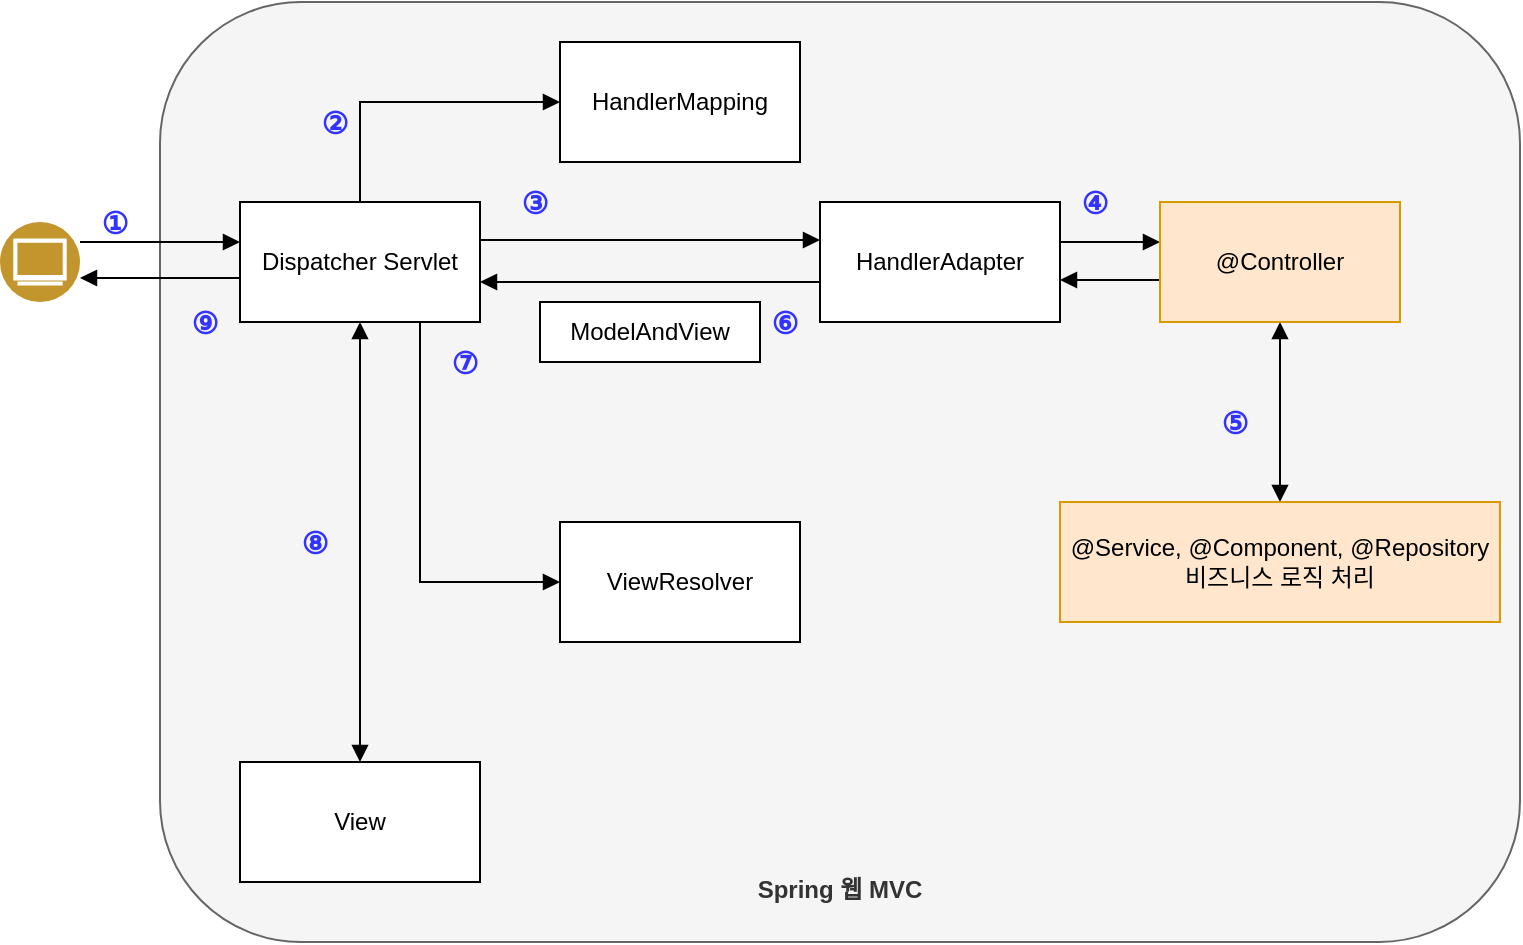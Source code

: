 <mxfile version="21.3.7" type="device">
  <diagram name="페이지-1" id="xf3qG20E59J4xfBVocez">
    <mxGraphModel dx="1164" dy="894" grid="1" gridSize="10" guides="1" tooltips="1" connect="1" arrows="1" fold="1" page="1" pageScale="1" pageWidth="827" pageHeight="1169" math="0" shadow="0">
      <root>
        <mxCell id="0" />
        <mxCell id="1" parent="0" />
        <mxCell id="tktSWQUwSu8XDeRZoA61-21" value="&lt;br&gt;&lt;br&gt;&lt;br&gt;&lt;br&gt;&lt;br&gt;&lt;br&gt;&lt;br&gt;&lt;br&gt;&lt;br&gt;&lt;br&gt;&lt;br&gt;&lt;br&gt;&lt;br&gt;&lt;br&gt;&lt;br&gt;&lt;br&gt;&lt;br&gt;&lt;br&gt;&lt;br&gt;&lt;br&gt;&lt;br&gt;&lt;br&gt;&lt;br&gt;&lt;br&gt;&lt;br&gt;&lt;br&gt;&lt;br&gt;&lt;br&gt;&lt;br&gt;&lt;b&gt;Spring 웹 MVC&lt;/b&gt;" style="rounded=1;whiteSpace=wrap;html=1;fillColor=#f5f5f5;fontColor=#333333;strokeColor=#666666;align=center;" vertex="1" parent="1">
          <mxGeometry x="120" y="20" width="680" height="470" as="geometry" />
        </mxCell>
        <mxCell id="tktSWQUwSu8XDeRZoA61-10" style="edgeStyle=orthogonalEdgeStyle;rounded=0;orthogonalLoop=1;jettySize=auto;html=1;endArrow=block;endFill=1;" edge="1" parent="1">
          <mxGeometry relative="1" as="geometry">
            <mxPoint x="80" y="140" as="sourcePoint" />
            <mxPoint x="160" y="140" as="targetPoint" />
          </mxGeometry>
        </mxCell>
        <mxCell id="tktSWQUwSu8XDeRZoA61-1" value="" style="image;aspect=fixed;perimeter=ellipsePerimeter;html=1;align=center;shadow=0;dashed=0;fontColor=#4277BB;labelBackgroundColor=default;fontSize=12;spacingTop=3;image=img/lib/ibm/users/browser.svg;" vertex="1" parent="1">
          <mxGeometry x="40" y="130" width="40" height="40" as="geometry" />
        </mxCell>
        <mxCell id="tktSWQUwSu8XDeRZoA61-11" style="edgeStyle=orthogonalEdgeStyle;rounded=0;orthogonalLoop=1;jettySize=auto;html=1;entryX=1;entryY=0.5;entryDx=0;entryDy=0;endArrow=block;endFill=1;" edge="1" parent="1">
          <mxGeometry relative="1" as="geometry">
            <mxPoint x="160" y="158" as="sourcePoint" />
            <mxPoint x="80" y="158" as="targetPoint" />
          </mxGeometry>
        </mxCell>
        <mxCell id="tktSWQUwSu8XDeRZoA61-12" style="edgeStyle=orthogonalEdgeStyle;rounded=0;orthogonalLoop=1;jettySize=auto;html=1;entryX=0;entryY=0.5;entryDx=0;entryDy=0;endArrow=block;endFill=1;" edge="1" parent="1" source="tktSWQUwSu8XDeRZoA61-2" target="tktSWQUwSu8XDeRZoA61-3">
          <mxGeometry relative="1" as="geometry">
            <Array as="points">
              <mxPoint x="220" y="70" />
            </Array>
          </mxGeometry>
        </mxCell>
        <mxCell id="tktSWQUwSu8XDeRZoA61-13" style="edgeStyle=orthogonalEdgeStyle;rounded=0;orthogonalLoop=1;jettySize=auto;html=1;entryX=0;entryY=0.5;entryDx=0;entryDy=0;endArrow=block;endFill=1;" edge="1" parent="1">
          <mxGeometry relative="1" as="geometry">
            <mxPoint x="280" y="139" as="sourcePoint" />
            <mxPoint x="450" y="139" as="targetPoint" />
          </mxGeometry>
        </mxCell>
        <mxCell id="tktSWQUwSu8XDeRZoA61-19" style="edgeStyle=orthogonalEdgeStyle;rounded=0;orthogonalLoop=1;jettySize=auto;html=1;entryX=0;entryY=0.5;entryDx=0;entryDy=0;endArrow=block;endFill=1;" edge="1" parent="1" source="tktSWQUwSu8XDeRZoA61-2" target="tktSWQUwSu8XDeRZoA61-8">
          <mxGeometry relative="1" as="geometry">
            <Array as="points">
              <mxPoint x="250" y="310" />
            </Array>
          </mxGeometry>
        </mxCell>
        <mxCell id="tktSWQUwSu8XDeRZoA61-20" style="edgeStyle=orthogonalEdgeStyle;rounded=0;orthogonalLoop=1;jettySize=auto;html=1;startArrow=block;startFill=1;endArrow=block;endFill=1;" edge="1" parent="1" source="tktSWQUwSu8XDeRZoA61-2" target="tktSWQUwSu8XDeRZoA61-9">
          <mxGeometry relative="1" as="geometry" />
        </mxCell>
        <mxCell id="tktSWQUwSu8XDeRZoA61-2" value="Dispatcher Servlet" style="rounded=0;whiteSpace=wrap;html=1;" vertex="1" parent="1">
          <mxGeometry x="160" y="120" width="120" height="60" as="geometry" />
        </mxCell>
        <mxCell id="tktSWQUwSu8XDeRZoA61-3" value="HandlerMapping" style="rounded=0;whiteSpace=wrap;html=1;" vertex="1" parent="1">
          <mxGeometry x="320" y="40" width="120" height="60" as="geometry" />
        </mxCell>
        <mxCell id="tktSWQUwSu8XDeRZoA61-14" style="edgeStyle=orthogonalEdgeStyle;rounded=0;orthogonalLoop=1;jettySize=auto;html=1;endArrow=block;endFill=1;" edge="1" parent="1">
          <mxGeometry relative="1" as="geometry">
            <mxPoint x="450" y="160" as="sourcePoint" />
            <mxPoint x="280" y="160" as="targetPoint" />
          </mxGeometry>
        </mxCell>
        <mxCell id="tktSWQUwSu8XDeRZoA61-15" style="edgeStyle=orthogonalEdgeStyle;rounded=0;orthogonalLoop=1;jettySize=auto;html=1;endArrow=block;endFill=1;" edge="1" parent="1">
          <mxGeometry relative="1" as="geometry">
            <mxPoint x="570" y="140" as="sourcePoint" />
            <mxPoint x="620" y="140" as="targetPoint" />
          </mxGeometry>
        </mxCell>
        <mxCell id="tktSWQUwSu8XDeRZoA61-4" value="HandlerAdapter" style="rounded=0;whiteSpace=wrap;html=1;" vertex="1" parent="1">
          <mxGeometry x="450" y="120" width="120" height="60" as="geometry" />
        </mxCell>
        <mxCell id="tktSWQUwSu8XDeRZoA61-5" value="ModelAndView" style="rounded=0;whiteSpace=wrap;html=1;" vertex="1" parent="1">
          <mxGeometry x="310" y="170" width="110" height="30" as="geometry" />
        </mxCell>
        <mxCell id="tktSWQUwSu8XDeRZoA61-17" style="edgeStyle=orthogonalEdgeStyle;rounded=0;orthogonalLoop=1;jettySize=auto;html=1;entryX=1;entryY=0.5;entryDx=0;entryDy=0;endArrow=block;endFill=1;" edge="1" parent="1">
          <mxGeometry relative="1" as="geometry">
            <mxPoint x="620" y="159" as="sourcePoint" />
            <mxPoint x="570" y="159" as="targetPoint" />
          </mxGeometry>
        </mxCell>
        <mxCell id="tktSWQUwSu8XDeRZoA61-18" style="edgeStyle=orthogonalEdgeStyle;rounded=0;orthogonalLoop=1;jettySize=auto;html=1;startArrow=block;startFill=1;endArrow=block;endFill=1;" edge="1" parent="1" source="tktSWQUwSu8XDeRZoA61-6" target="tktSWQUwSu8XDeRZoA61-7">
          <mxGeometry relative="1" as="geometry" />
        </mxCell>
        <mxCell id="tktSWQUwSu8XDeRZoA61-6" value="@Controller" style="rounded=0;whiteSpace=wrap;html=1;fillColor=#ffe6cc;strokeColor=#d79b00;" vertex="1" parent="1">
          <mxGeometry x="620" y="120" width="120" height="60" as="geometry" />
        </mxCell>
        <mxCell id="tktSWQUwSu8XDeRZoA61-7" value="@Service, @Component, @Repository&lt;br&gt;비즈니스 로직 처리" style="rounded=0;whiteSpace=wrap;html=1;fillColor=#ffe6cc;strokeColor=#d79b00;" vertex="1" parent="1">
          <mxGeometry x="570" y="270" width="220" height="60" as="geometry" />
        </mxCell>
        <mxCell id="tktSWQUwSu8XDeRZoA61-8" value="ViewResolver" style="rounded=0;whiteSpace=wrap;html=1;" vertex="1" parent="1">
          <mxGeometry x="320" y="280" width="120" height="60" as="geometry" />
        </mxCell>
        <mxCell id="tktSWQUwSu8XDeRZoA61-9" value="View" style="rounded=0;whiteSpace=wrap;html=1;" vertex="1" parent="1">
          <mxGeometry x="160" y="400" width="120" height="60" as="geometry" />
        </mxCell>
        <mxCell id="tktSWQUwSu8XDeRZoA61-22" value="①" style="text;html=1;strokeColor=none;fillColor=none;align=center;verticalAlign=middle;whiteSpace=wrap;rounded=0;fontSize=15;fontStyle=1;fontColor=#3333FF;" vertex="1" parent="1">
          <mxGeometry x="80" y="120" width="35" height="20" as="geometry" />
        </mxCell>
        <mxCell id="tktSWQUwSu8XDeRZoA61-23" value="⑨" style="text;html=1;strokeColor=none;fillColor=none;align=center;verticalAlign=middle;whiteSpace=wrap;rounded=0;fontSize=15;fontStyle=1;fontColor=#3333FF;" vertex="1" parent="1">
          <mxGeometry x="125" y="170" width="35" height="20" as="geometry" />
        </mxCell>
        <mxCell id="tktSWQUwSu8XDeRZoA61-24" value="⑧" style="text;html=1;strokeColor=none;fillColor=none;align=center;verticalAlign=middle;whiteSpace=wrap;rounded=0;fontSize=15;fontStyle=1;fontColor=#3333FF;" vertex="1" parent="1">
          <mxGeometry x="180" y="280" width="35" height="20" as="geometry" />
        </mxCell>
        <mxCell id="tktSWQUwSu8XDeRZoA61-25" value="⑦" style="text;html=1;strokeColor=none;fillColor=none;align=center;verticalAlign=middle;whiteSpace=wrap;rounded=0;fontSize=15;fontStyle=1;fontColor=#3333FF;" vertex="1" parent="1">
          <mxGeometry x="255" y="190" width="35" height="20" as="geometry" />
        </mxCell>
        <mxCell id="tktSWQUwSu8XDeRZoA61-26" value="⑥" style="text;html=1;strokeColor=none;fillColor=none;align=center;verticalAlign=middle;whiteSpace=wrap;rounded=0;fontSize=15;fontStyle=1;fontColor=#3333FF;" vertex="1" parent="1">
          <mxGeometry x="415" y="170" width="35" height="20" as="geometry" />
        </mxCell>
        <mxCell id="tktSWQUwSu8XDeRZoA61-27" value="⑤" style="text;html=1;strokeColor=none;fillColor=none;align=center;verticalAlign=middle;whiteSpace=wrap;rounded=0;fontSize=15;fontStyle=1;fontColor=#3333FF;" vertex="1" parent="1">
          <mxGeometry x="640" y="220" width="35" height="20" as="geometry" />
        </mxCell>
        <mxCell id="tktSWQUwSu8XDeRZoA61-28" value="④" style="text;html=1;strokeColor=none;fillColor=none;align=center;verticalAlign=middle;whiteSpace=wrap;rounded=0;fontSize=15;fontStyle=1;fontColor=#3333FF;" vertex="1" parent="1">
          <mxGeometry x="570" y="110" width="35" height="20" as="geometry" />
        </mxCell>
        <mxCell id="tktSWQUwSu8XDeRZoA61-29" value="③" style="text;html=1;strokeColor=none;fillColor=none;align=center;verticalAlign=middle;whiteSpace=wrap;rounded=0;fontSize=15;fontStyle=1;fontColor=#3333FF;" vertex="1" parent="1">
          <mxGeometry x="290" y="110" width="35" height="20" as="geometry" />
        </mxCell>
        <mxCell id="tktSWQUwSu8XDeRZoA61-30" value="②" style="text;html=1;strokeColor=none;fillColor=none;align=center;verticalAlign=middle;whiteSpace=wrap;rounded=0;fontSize=15;fontStyle=1;fontColor=#3333FF;" vertex="1" parent="1">
          <mxGeometry x="190" y="70" width="35" height="20" as="geometry" />
        </mxCell>
      </root>
    </mxGraphModel>
  </diagram>
</mxfile>

